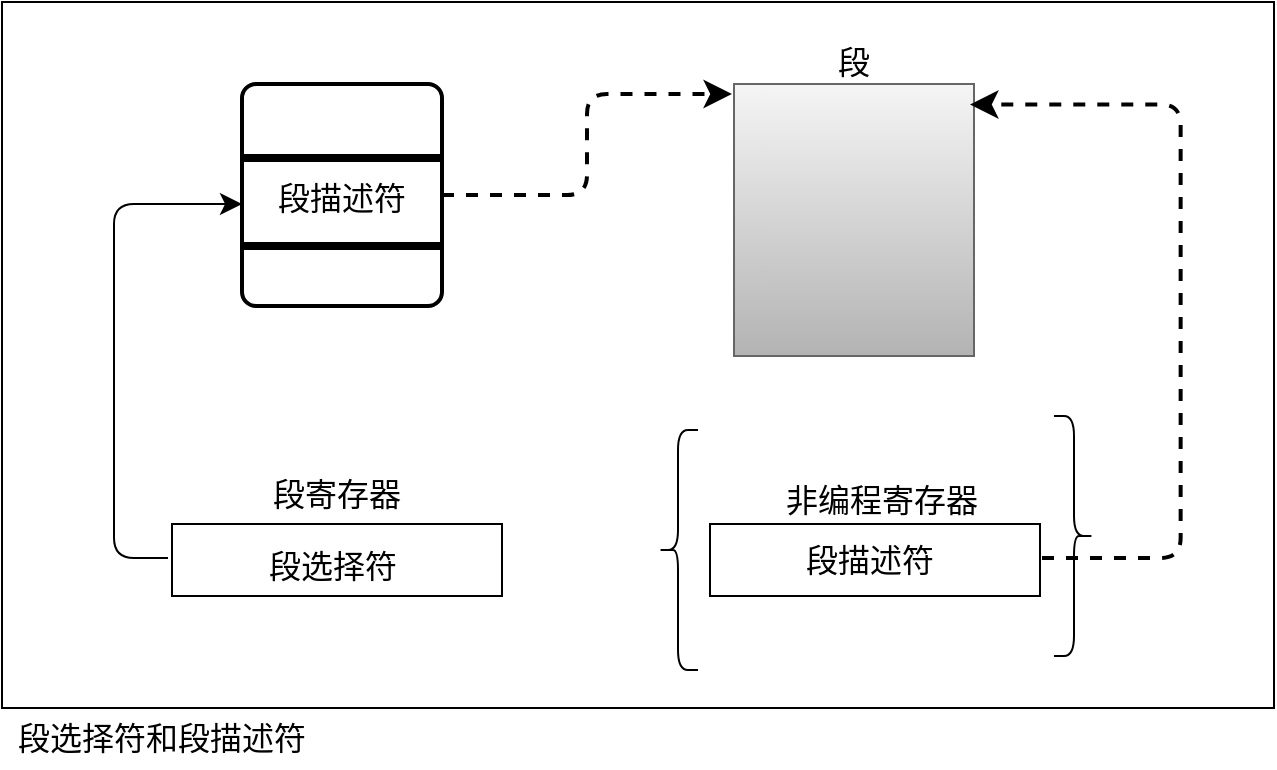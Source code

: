 <mxfile version="21.5.2" type="github">
  <diagram name="第 1 页" id="wtrKfTDqpBFyPq_5WmeM">
    <mxGraphModel dx="694" dy="1011" grid="0" gridSize="10" guides="1" tooltips="1" connect="1" arrows="1" fold="1" page="0" pageScale="1" pageWidth="827" pageHeight="1169" math="0" shadow="0">
      <root>
        <mxCell id="0" />
        <mxCell id="1" parent="0" />
        <mxCell id="5Veq-HhBrZdn2ezlQk2x-39" value="" style="rounded=0;whiteSpace=wrap;html=1;fontSize=16;" vertex="1" parent="1">
          <mxGeometry x="45" y="-82" width="636" height="353" as="geometry" />
        </mxCell>
        <mxCell id="5Veq-HhBrZdn2ezlQk2x-2" value="" style="rounded=0;whiteSpace=wrap;html=1;fontSize=16;fillColor=#f5f5f5;gradientColor=#b3b3b3;strokeColor=#666666;" vertex="1" parent="1">
          <mxGeometry x="411" y="-41" width="120" height="136" as="geometry" />
        </mxCell>
        <mxCell id="5Veq-HhBrZdn2ezlQk2x-4" value="段" style="text;strokeColor=none;align=center;fillColor=none;html=1;verticalAlign=middle;whiteSpace=wrap;rounded=0;fontSize=16;" vertex="1" parent="1">
          <mxGeometry x="441" y="-67" width="60" height="30" as="geometry" />
        </mxCell>
        <mxCell id="5Veq-HhBrZdn2ezlQk2x-5" value="" style="rounded=1;whiteSpace=wrap;html=1;absoluteArcSize=1;arcSize=14;strokeWidth=2;fontSize=16;movable=1;resizable=1;rotatable=1;deletable=1;editable=1;locked=0;connectable=1;" vertex="1" parent="1">
          <mxGeometry x="165" y="-41" width="100" height="111" as="geometry" />
        </mxCell>
        <mxCell id="5Veq-HhBrZdn2ezlQk2x-6" value="" style="line;strokeWidth=4;html=1;perimeter=backbonePerimeter;points=[];outlineConnect=0;fontSize=16;" vertex="1" parent="1">
          <mxGeometry x="165" y="-9" width="99" height="10" as="geometry" />
        </mxCell>
        <mxCell id="5Veq-HhBrZdn2ezlQk2x-7" value="" style="line;strokeWidth=4;html=1;perimeter=backbonePerimeter;points=[];outlineConnect=0;fontSize=16;" vertex="1" parent="1">
          <mxGeometry x="166" y="35" width="99" height="10" as="geometry" />
        </mxCell>
        <mxCell id="5Veq-HhBrZdn2ezlQk2x-8" value="段描述符" style="text;strokeColor=none;fillColor=none;html=1;align=center;verticalAlign=middle;whiteSpace=wrap;rounded=0;fontSize=16;" vertex="1" parent="1">
          <mxGeometry x="177" y="1" width="76" height="30" as="geometry" />
        </mxCell>
        <mxCell id="5Veq-HhBrZdn2ezlQk2x-11" value="" style="rounded=0;whiteSpace=wrap;html=1;fontSize=16;" vertex="1" parent="1">
          <mxGeometry x="130" y="179" width="165" height="36" as="geometry" />
        </mxCell>
        <mxCell id="5Veq-HhBrZdn2ezlQk2x-12" value="段选择符" style="text;strokeColor=none;fillColor=none;html=1;align=center;verticalAlign=middle;whiteSpace=wrap;rounded=0;fontSize=16;" vertex="1" parent="1">
          <mxGeometry x="173" y="185" width="75" height="30" as="geometry" />
        </mxCell>
        <mxCell id="5Veq-HhBrZdn2ezlQk2x-13" value="段寄存器" style="text;strokeColor=none;fillColor=none;html=1;align=center;verticalAlign=middle;whiteSpace=wrap;rounded=0;fontSize=16;" vertex="1" parent="1">
          <mxGeometry x="173" y="149" width="79" height="30" as="geometry" />
        </mxCell>
        <mxCell id="5Veq-HhBrZdn2ezlQk2x-15" value="" style="rounded=0;whiteSpace=wrap;html=1;fontSize=16;" vertex="1" parent="1">
          <mxGeometry x="399" y="179" width="165" height="36" as="geometry" />
        </mxCell>
        <mxCell id="5Veq-HhBrZdn2ezlQk2x-17" value="段描述符" style="text;strokeColor=none;fillColor=none;html=1;align=center;verticalAlign=middle;whiteSpace=wrap;rounded=0;fontSize=16;" vertex="1" parent="1">
          <mxGeometry x="441" y="182" width="76" height="30" as="geometry" />
        </mxCell>
        <mxCell id="5Veq-HhBrZdn2ezlQk2x-20" value="非编程寄存器" style="text;strokeColor=none;fillColor=none;html=1;align=center;verticalAlign=middle;whiteSpace=wrap;rounded=0;fontSize=16;" vertex="1" parent="1">
          <mxGeometry x="431" y="152" width="108" height="30" as="geometry" />
        </mxCell>
        <mxCell id="5Veq-HhBrZdn2ezlQk2x-25" value="" style="edgeStyle=elbowEdgeStyle;elbow=horizontal;endArrow=classic;html=1;endSize=8;startSize=8;fontSize=12;labelPosition=right;verticalLabelPosition=top;align=left;verticalAlign=bottom;exitX=1;exitY=0.5;exitDx=0;exitDy=0;rounded=1;dashed=1;strokeWidth=2;" edge="1" parent="1" source="5Veq-HhBrZdn2ezlQk2x-5">
          <mxGeometry width="50" height="50" relative="1" as="geometry">
            <mxPoint x="314" y="31" as="sourcePoint" />
            <mxPoint x="410" y="-36" as="targetPoint" />
          </mxGeometry>
        </mxCell>
        <mxCell id="5Veq-HhBrZdn2ezlQk2x-31" value="" style="edgeStyle=elbowEdgeStyle;elbow=horizontal;endArrow=classic;html=1;rounded=1;endSize=8;startSize=8;fontSize=12;" edge="1" parent="1">
          <mxGeometry width="50" height="50" relative="1" as="geometry">
            <mxPoint x="128" y="196" as="sourcePoint" />
            <mxPoint x="165" y="19" as="targetPoint" />
            <Array as="points">
              <mxPoint x="101" y="103" />
            </Array>
          </mxGeometry>
        </mxCell>
        <mxCell id="5Veq-HhBrZdn2ezlQk2x-33" value="" style="edgeStyle=elbowEdgeStyle;elbow=horizontal;endArrow=classic;html=1;endSize=8;startSize=8;fontSize=12;labelPosition=right;verticalLabelPosition=top;align=left;verticalAlign=bottom;rounded=1;dashed=1;strokeWidth=2;entryX=1.014;entryY=0.421;entryDx=0;entryDy=0;entryPerimeter=0;" edge="1" parent="1">
          <mxGeometry width="50" height="50" relative="1" as="geometry">
            <mxPoint x="565" y="196" as="sourcePoint" />
            <mxPoint x="529" y="-30.744" as="targetPoint" />
            <Array as="points">
              <mxPoint x="634.32" y="144" />
            </Array>
          </mxGeometry>
        </mxCell>
        <mxCell id="5Veq-HhBrZdn2ezlQk2x-37" value="" style="shape=curlyBracket;whiteSpace=wrap;html=1;rounded=1;labelPosition=left;verticalLabelPosition=middle;align=right;verticalAlign=middle;fontSize=16;" vertex="1" parent="1">
          <mxGeometry x="373" y="132" width="20" height="120" as="geometry" />
        </mxCell>
        <mxCell id="5Veq-HhBrZdn2ezlQk2x-38" value="" style="shape=curlyBracket;whiteSpace=wrap;html=1;rounded=1;flipH=1;labelPosition=right;verticalLabelPosition=middle;align=left;verticalAlign=middle;fontSize=16;" vertex="1" parent="1">
          <mxGeometry x="571" y="125" width="20" height="120" as="geometry" />
        </mxCell>
        <mxCell id="5Veq-HhBrZdn2ezlQk2x-40" value="段选择符和段描述符" style="text;strokeColor=none;fillColor=none;html=1;align=center;verticalAlign=middle;whiteSpace=wrap;rounded=0;fontSize=16;" vertex="1" parent="1">
          <mxGeometry x="45" y="271" width="160" height="30" as="geometry" />
        </mxCell>
      </root>
    </mxGraphModel>
  </diagram>
</mxfile>
